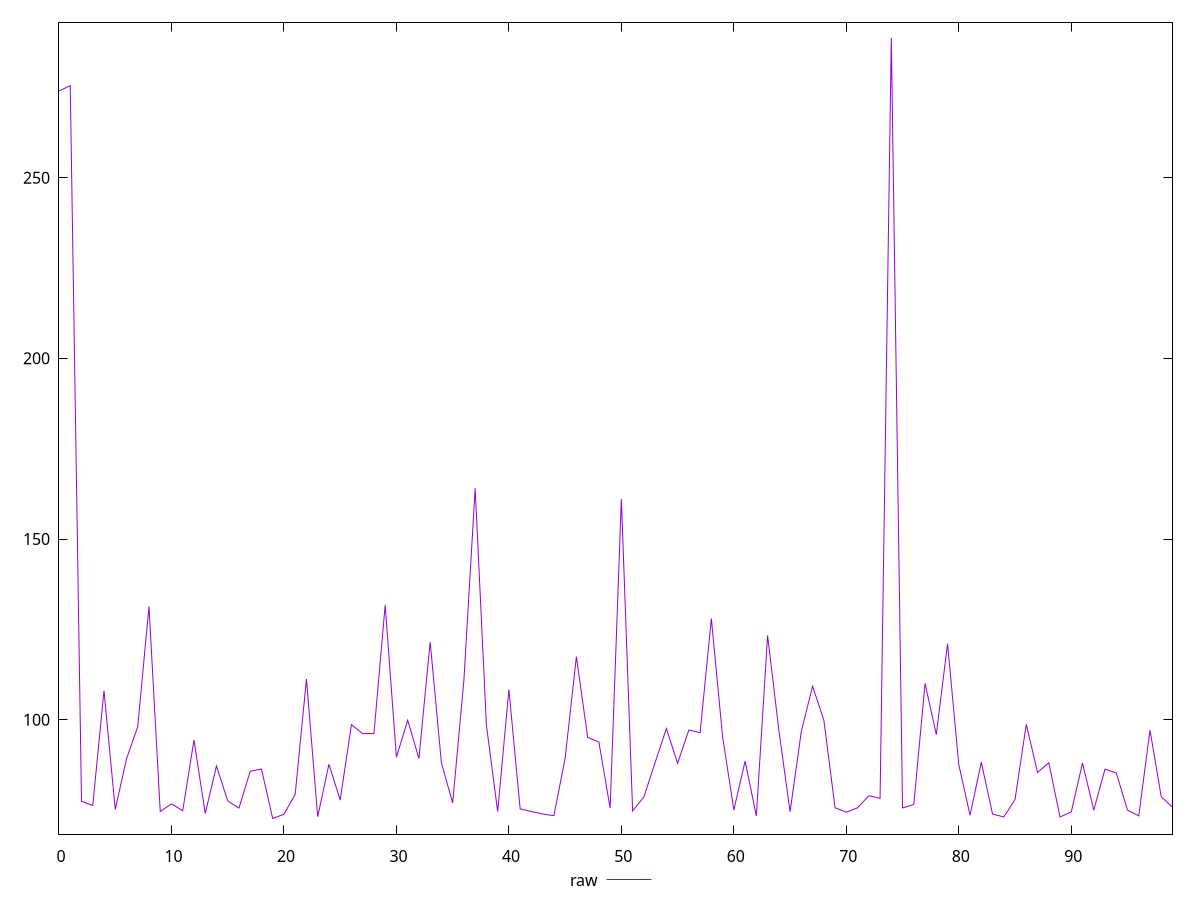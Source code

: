 reset

$raw <<EOF
0 273.983
1 275.456
2 77.407
3 76.255
4 108.01899999999999
5 75.16199999999999
6 89.158
7 98.047
8 131.36700000000002
9 74.592
10 76.711
11 74.80600000000001
12 94.372
13 74.04
14 87.171
15 77.54899999999999
16 75.52600000000001
17 85.719
18 86.35499999999999
19 72.651
20 73.841
21 79.358
22 111.248
23 73.157
24 87.687
25 77.736
26 98.626
27 96.155
28 96.134
29 131.727
30 89.59
31 99.87700000000001
32 89.26
33 121.52999999999999
34 88.066
35 76.972
36 110.945
37 164.05
38 98.529
39 74.584
40 108.327
41 75.32
42 74.591
43 73.902
44 73.439
45 89.344
46 117.467
47 95.122
48 93.795
49 75.57600000000001
50 161.093
51 74.773
52 78.616
53 88.13499999999999
54 97.54
55 87.934
56 97.158
57 96.391
58 127.993
59 95.279
60 75.019
61 88.548
62 73.351
63 123.27499999999999
64 97.143
65 74.507
66 96.776
67 109.262
68 99.92200000000001
69 75.63000000000001
70 74.395
71 75.62
72 78.941
73 78.262
74 288.66999999999996
75 75.575
76 76.54
77 110.039
78 95.861
79 121.046
80 87.565
81 73.566
82 88.236
83 73.886
84 73.07400000000001
85 77.908
86 98.73
87 85.391
88 88.077
89 73.064
90 74.48899999999999
91 87.995
92 74.977
93 86.312
94 85.259
95 74.966
96 73.389
97 97.09
98 78.69200000000001
99 75.78
EOF

set key outside below
set xrange [0:99]
set yrange [68.33062:292.99037999999996]
set trange [68.33062:292.99037999999996]
set terminal svg size 640, 500 enhanced background rgb 'white'
set output "report_00016_2021-02-10T13-31-48.338Z/server-response-time/samples/pages/raw/values.svg"

plot $raw title "raw" with line

reset

